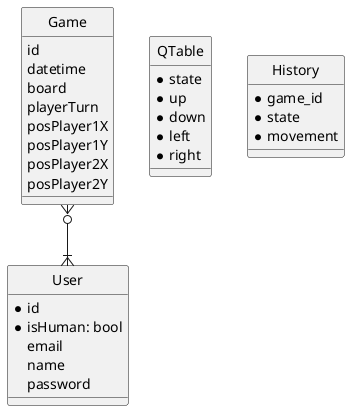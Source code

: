 @startuml database

hide circle

entity Game{
    id
    datetime
    board 
    playerTurn
    posPlayer1X
    posPlayer1Y
    posPlayer2X
    posPlayer2Y
}


entity User{
    *id 
    *isHuman: bool
    email
    name 
    password
    
}

entity QTable {
    *state
    *up
    *down
    *left
    *right
}

entity History {
    *game_id
    *state
    *movement
}


Game }o--|{ User
' note left
' à voir si on garde le
' Many To Many
' pour les relations
' --
' joachim :
' oui puisqu'on aura toujours 
' soit 2 joueurs l'un contre l'autre -> 2
' soit 1 joueur contre ia -> 1
' soit 2 ia -> 0
' end note

@enduml